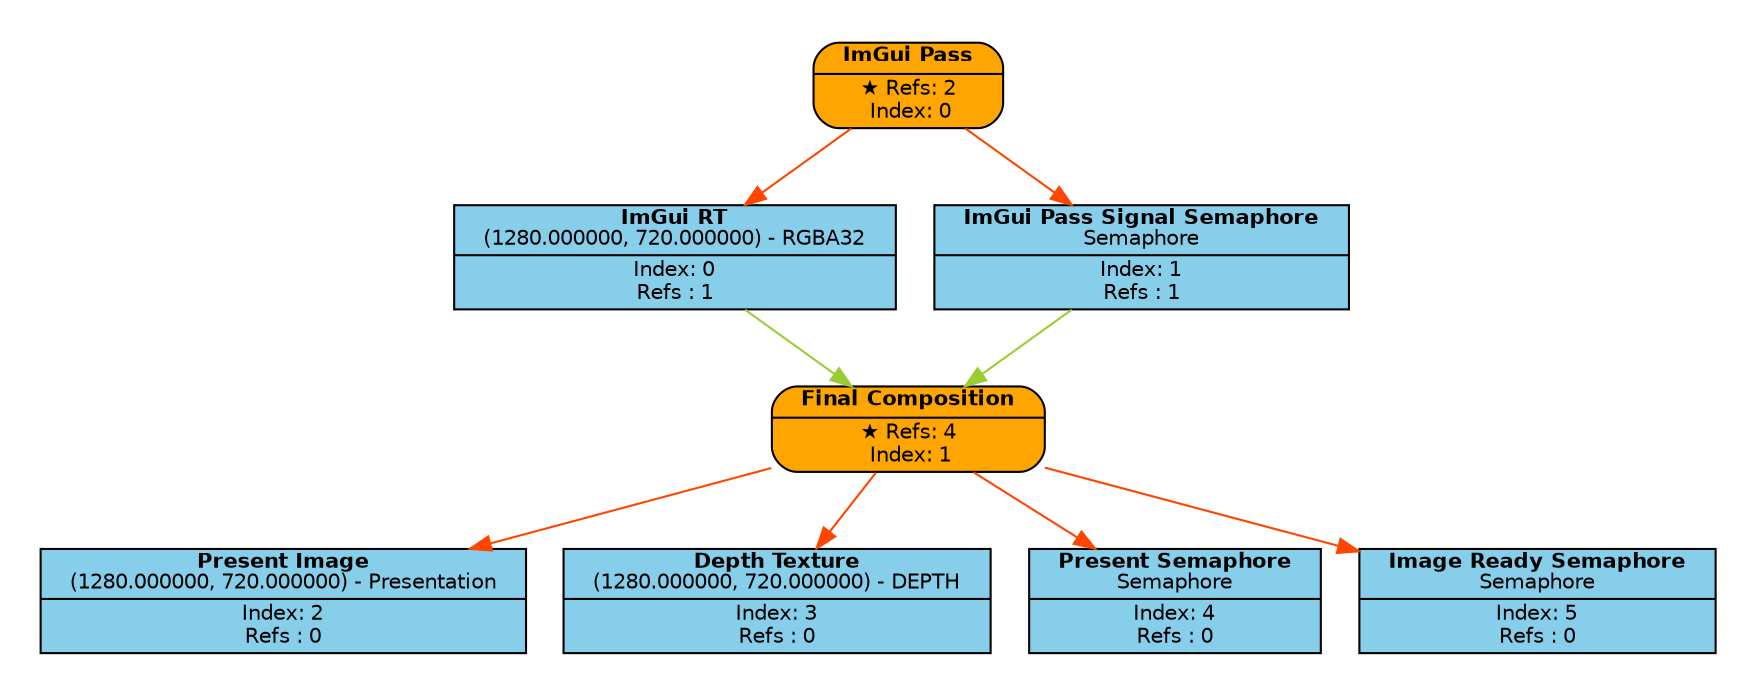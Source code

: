 digraph FrameGraph {
graph [style=invis, rankdir="TB" ordering=out, splines=spline]
node [shape=record, fontname="helvetica", fontsize=10, margin="0.2,0.03"]

P0 [label=<{ {<B>ImGui Pass</B>} | {&#x2605; Refs: 2<BR/> Index: 0} }> style="rounded,filled", fillcolor=orange]
P1 [label=<{ {<B>Final Composition</B>} | {&#x2605; Refs: 4<BR/> Index: 1} }> style="rounded,filled", fillcolor=orange]

R0_1 [label=<{ {<B>ImGui RT</B><BR/>(1280.000000, 720.000000) - RGBA32} | {Index: 0<BR/>Refs : 1} }> style=filled, fillcolor=skyblue]
R1_1 [label=<{ {<B>ImGui Pass Signal Semaphore</B><BR/>Semaphore} | {Index: 1<BR/>Refs : 1} }> style=filled, fillcolor=skyblue]
R2_1 [label=<{ {<B>Present Image</B><BR/>(1280.000000, 720.000000) - Presentation} | {Index: 2<BR/>Refs : 0} }> style=filled, fillcolor=skyblue]
R3_1 [label=<{ {<B>Depth Texture</B><BR/>(1280.000000, 720.000000) - DEPTH} | {Index: 3<BR/>Refs : 0} }> style=filled, fillcolor=skyblue]
R4_1 [label=<{ {<B>Present Semaphore</B><BR/>Semaphore} | {Index: 4<BR/>Refs : 0} }> style=filled, fillcolor=skyblue]
R5_1 [label=<{ {<B>Image Ready Semaphore</B><BR/>Semaphore} | {Index: 5<BR/>Refs : 0} }> style=filled, fillcolor=skyblue]

P0 -> { R0_1 R1_1 } [color=orangered]
P1 -> { R2_1 R3_1 R4_1 R5_1 } [color=orangered]

R0_1 -> { P1 } [color=olivedrab3]
R1_1 -> { P1 } [color=olivedrab3]
R2_1 -> { } [color=olivedrab3]
R3_1 -> { } [color=olivedrab3]
R4_1 -> { } [color=olivedrab3]
R5_1 -> { } [color=olivedrab3]

subgraph cluster_0 {
P0 R0_1 R1_1 
}
subgraph cluster_1 {
P1 R2_1 R3_1 R4_1 R5_1 
}

subgraph cluster_imported_resources {
graph [style=dotted, fontname="helvetica", label=< <B>Imported</B> >]

}

}
